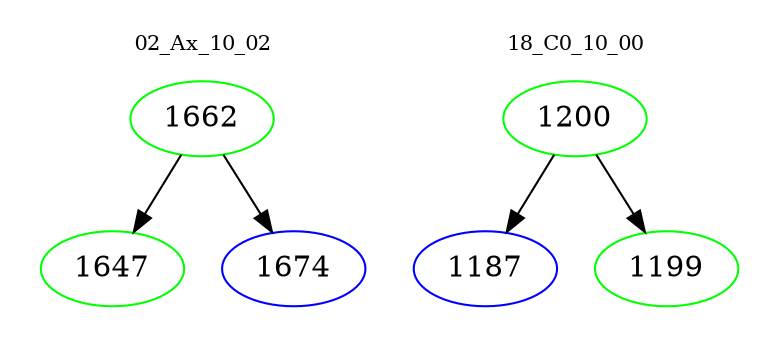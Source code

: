 digraph{
subgraph cluster_0 {
color = white
label = "02_Ax_10_02";
fontsize=10;
T0_1662 [label="1662", color="green"]
T0_1662 -> T0_1647 [color="black"]
T0_1647 [label="1647", color="green"]
T0_1662 -> T0_1674 [color="black"]
T0_1674 [label="1674", color="blue"]
}
subgraph cluster_1 {
color = white
label = "18_C0_10_00";
fontsize=10;
T1_1200 [label="1200", color="green"]
T1_1200 -> T1_1187 [color="black"]
T1_1187 [label="1187", color="blue"]
T1_1200 -> T1_1199 [color="black"]
T1_1199 [label="1199", color="green"]
}
}
